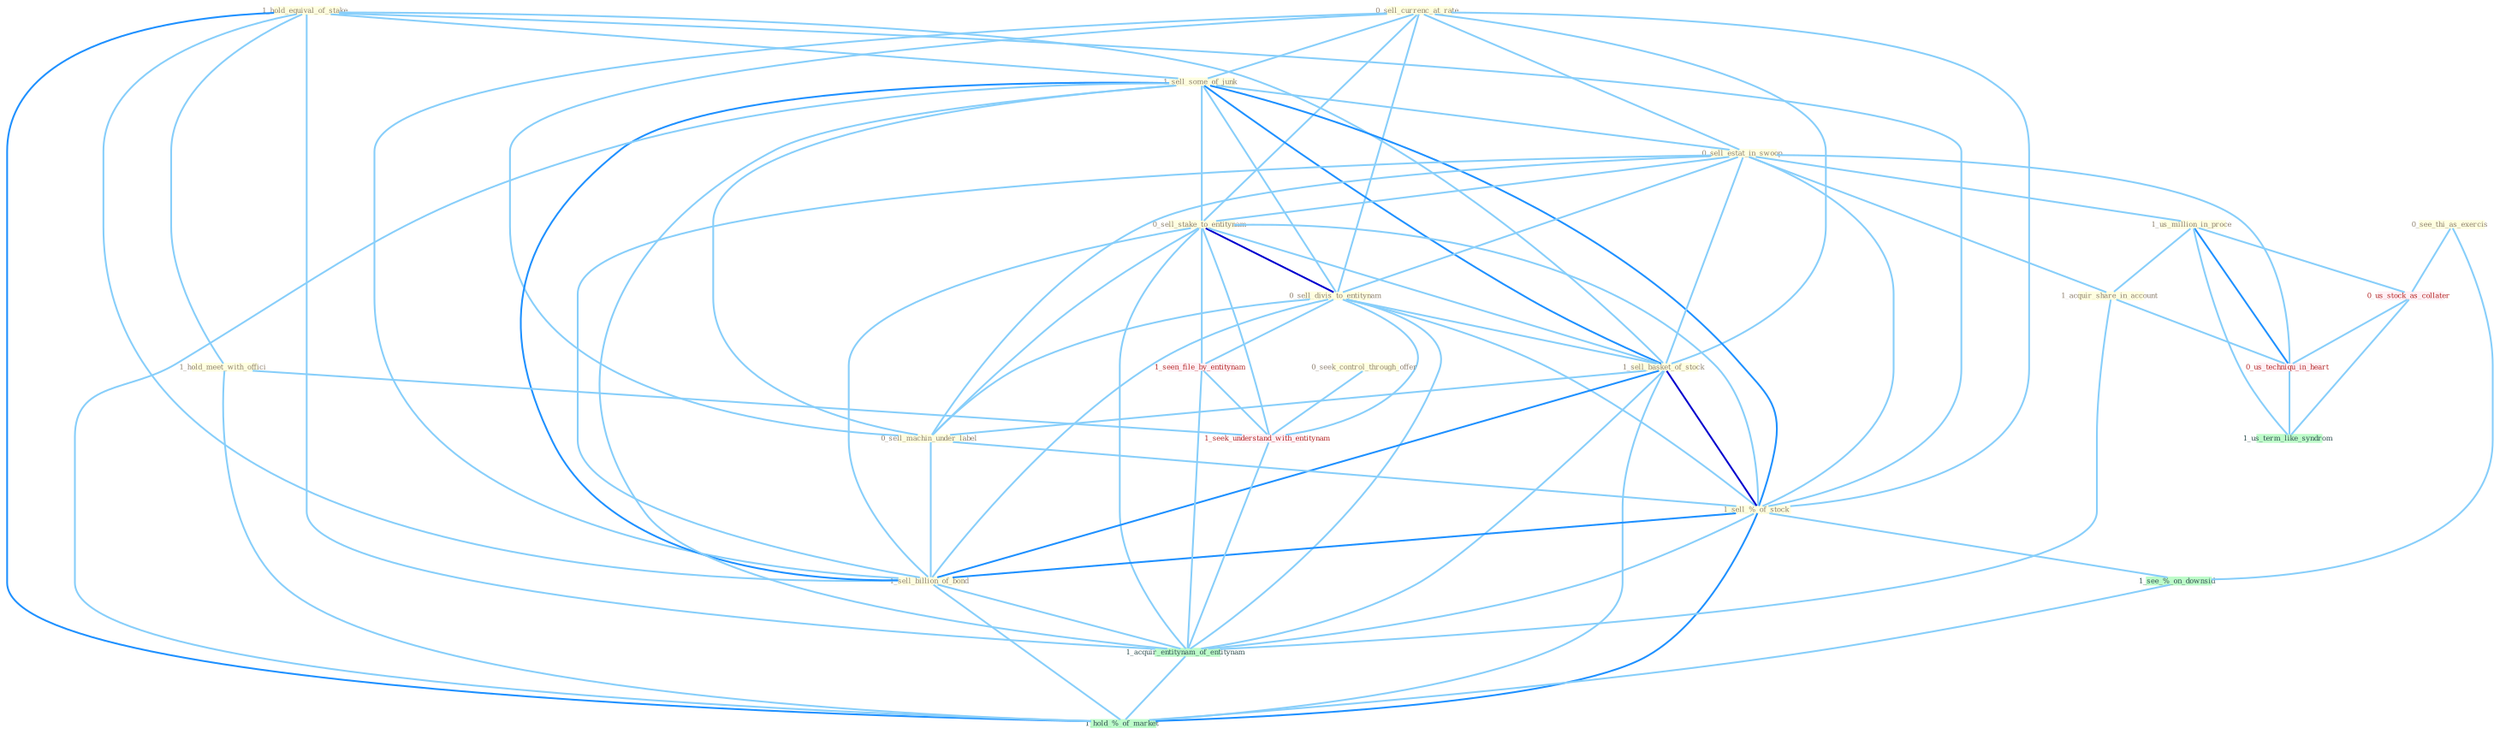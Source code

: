 Graph G{ 
    node
    [shape=polygon,style=filled,width=.5,height=.06,color="#BDFCC9",fixedsize=true,fontsize=4,
    fontcolor="#2f4f4f"];
    {node
    [color="#ffffe0", fontcolor="#8b7d6b"] "1_hold_equival_of_stake " "0_sell_currenc_at_rate " "1_sell_some_of_junk " "0_sell_estat_in_swoop " "0_sell_stake_to_entitynam " "0_sell_divis_to_entitynam " "1_sell_basket_of_stock " "0_sell_machin_under_label " "1_us_million_in_proce " "1_sell_%_of_stock " "1_acquir_share_in_account " "0_see_thi_as_exercis " "1_sell_billion_of_bond " "1_hold_meet_with_offici " "0_seek_control_through_offer "}
{node [color="#fff0f5", fontcolor="#b22222"] "1_seen_file_by_entitynam " "0_us_stock_as_collater " "1_seek_understand_with_entitynam " "0_us_techniqu_in_heart "}
edge [color="#B0E2FF"];

	"1_hold_equival_of_stake " -- "1_sell_some_of_junk " [w="1", color="#87cefa" ];
	"1_hold_equival_of_stake " -- "1_sell_basket_of_stock " [w="1", color="#87cefa" ];
	"1_hold_equival_of_stake " -- "1_sell_%_of_stock " [w="1", color="#87cefa" ];
	"1_hold_equival_of_stake " -- "1_sell_billion_of_bond " [w="1", color="#87cefa" ];
	"1_hold_equival_of_stake " -- "1_hold_meet_with_offici " [w="1", color="#87cefa" ];
	"1_hold_equival_of_stake " -- "1_acquir_entitynam_of_entitynam " [w="1", color="#87cefa" ];
	"1_hold_equival_of_stake " -- "1_hold_%_of_market " [w="2", color="#1e90ff" , len=0.8];
	"0_sell_currenc_at_rate " -- "1_sell_some_of_junk " [w="1", color="#87cefa" ];
	"0_sell_currenc_at_rate " -- "0_sell_estat_in_swoop " [w="1", color="#87cefa" ];
	"0_sell_currenc_at_rate " -- "0_sell_stake_to_entitynam " [w="1", color="#87cefa" ];
	"0_sell_currenc_at_rate " -- "0_sell_divis_to_entitynam " [w="1", color="#87cefa" ];
	"0_sell_currenc_at_rate " -- "1_sell_basket_of_stock " [w="1", color="#87cefa" ];
	"0_sell_currenc_at_rate " -- "0_sell_machin_under_label " [w="1", color="#87cefa" ];
	"0_sell_currenc_at_rate " -- "1_sell_%_of_stock " [w="1", color="#87cefa" ];
	"0_sell_currenc_at_rate " -- "1_sell_billion_of_bond " [w="1", color="#87cefa" ];
	"1_sell_some_of_junk " -- "0_sell_estat_in_swoop " [w="1", color="#87cefa" ];
	"1_sell_some_of_junk " -- "0_sell_stake_to_entitynam " [w="1", color="#87cefa" ];
	"1_sell_some_of_junk " -- "0_sell_divis_to_entitynam " [w="1", color="#87cefa" ];
	"1_sell_some_of_junk " -- "1_sell_basket_of_stock " [w="2", color="#1e90ff" , len=0.8];
	"1_sell_some_of_junk " -- "0_sell_machin_under_label " [w="1", color="#87cefa" ];
	"1_sell_some_of_junk " -- "1_sell_%_of_stock " [w="2", color="#1e90ff" , len=0.8];
	"1_sell_some_of_junk " -- "1_sell_billion_of_bond " [w="2", color="#1e90ff" , len=0.8];
	"1_sell_some_of_junk " -- "1_acquir_entitynam_of_entitynam " [w="1", color="#87cefa" ];
	"1_sell_some_of_junk " -- "1_hold_%_of_market " [w="1", color="#87cefa" ];
	"0_sell_estat_in_swoop " -- "0_sell_stake_to_entitynam " [w="1", color="#87cefa" ];
	"0_sell_estat_in_swoop " -- "0_sell_divis_to_entitynam " [w="1", color="#87cefa" ];
	"0_sell_estat_in_swoop " -- "1_sell_basket_of_stock " [w="1", color="#87cefa" ];
	"0_sell_estat_in_swoop " -- "0_sell_machin_under_label " [w="1", color="#87cefa" ];
	"0_sell_estat_in_swoop " -- "1_us_million_in_proce " [w="1", color="#87cefa" ];
	"0_sell_estat_in_swoop " -- "1_sell_%_of_stock " [w="1", color="#87cefa" ];
	"0_sell_estat_in_swoop " -- "1_acquir_share_in_account " [w="1", color="#87cefa" ];
	"0_sell_estat_in_swoop " -- "1_sell_billion_of_bond " [w="1", color="#87cefa" ];
	"0_sell_estat_in_swoop " -- "0_us_techniqu_in_heart " [w="1", color="#87cefa" ];
	"0_sell_stake_to_entitynam " -- "0_sell_divis_to_entitynam " [w="3", color="#0000cd" , len=0.6];
	"0_sell_stake_to_entitynam " -- "1_sell_basket_of_stock " [w="1", color="#87cefa" ];
	"0_sell_stake_to_entitynam " -- "0_sell_machin_under_label " [w="1", color="#87cefa" ];
	"0_sell_stake_to_entitynam " -- "1_sell_%_of_stock " [w="1", color="#87cefa" ];
	"0_sell_stake_to_entitynam " -- "1_sell_billion_of_bond " [w="1", color="#87cefa" ];
	"0_sell_stake_to_entitynam " -- "1_seen_file_by_entitynam " [w="1", color="#87cefa" ];
	"0_sell_stake_to_entitynam " -- "1_seek_understand_with_entitynam " [w="1", color="#87cefa" ];
	"0_sell_stake_to_entitynam " -- "1_acquir_entitynam_of_entitynam " [w="1", color="#87cefa" ];
	"0_sell_divis_to_entitynam " -- "1_sell_basket_of_stock " [w="1", color="#87cefa" ];
	"0_sell_divis_to_entitynam " -- "0_sell_machin_under_label " [w="1", color="#87cefa" ];
	"0_sell_divis_to_entitynam " -- "1_sell_%_of_stock " [w="1", color="#87cefa" ];
	"0_sell_divis_to_entitynam " -- "1_sell_billion_of_bond " [w="1", color="#87cefa" ];
	"0_sell_divis_to_entitynam " -- "1_seen_file_by_entitynam " [w="1", color="#87cefa" ];
	"0_sell_divis_to_entitynam " -- "1_seek_understand_with_entitynam " [w="1", color="#87cefa" ];
	"0_sell_divis_to_entitynam " -- "1_acquir_entitynam_of_entitynam " [w="1", color="#87cefa" ];
	"1_sell_basket_of_stock " -- "0_sell_machin_under_label " [w="1", color="#87cefa" ];
	"1_sell_basket_of_stock " -- "1_sell_%_of_stock " [w="3", color="#0000cd" , len=0.6];
	"1_sell_basket_of_stock " -- "1_sell_billion_of_bond " [w="2", color="#1e90ff" , len=0.8];
	"1_sell_basket_of_stock " -- "1_acquir_entitynam_of_entitynam " [w="1", color="#87cefa" ];
	"1_sell_basket_of_stock " -- "1_hold_%_of_market " [w="1", color="#87cefa" ];
	"0_sell_machin_under_label " -- "1_sell_%_of_stock " [w="1", color="#87cefa" ];
	"0_sell_machin_under_label " -- "1_sell_billion_of_bond " [w="1", color="#87cefa" ];
	"1_us_million_in_proce " -- "1_acquir_share_in_account " [w="1", color="#87cefa" ];
	"1_us_million_in_proce " -- "0_us_stock_as_collater " [w="1", color="#87cefa" ];
	"1_us_million_in_proce " -- "0_us_techniqu_in_heart " [w="2", color="#1e90ff" , len=0.8];
	"1_us_million_in_proce " -- "1_us_term_like_syndrom " [w="1", color="#87cefa" ];
	"1_sell_%_of_stock " -- "1_sell_billion_of_bond " [w="2", color="#1e90ff" , len=0.8];
	"1_sell_%_of_stock " -- "1_acquir_entitynam_of_entitynam " [w="1", color="#87cefa" ];
	"1_sell_%_of_stock " -- "1_see_%_on_downsid " [w="1", color="#87cefa" ];
	"1_sell_%_of_stock " -- "1_hold_%_of_market " [w="2", color="#1e90ff" , len=0.8];
	"1_acquir_share_in_account " -- "1_acquir_entitynam_of_entitynam " [w="1", color="#87cefa" ];
	"1_acquir_share_in_account " -- "0_us_techniqu_in_heart " [w="1", color="#87cefa" ];
	"0_see_thi_as_exercis " -- "0_us_stock_as_collater " [w="1", color="#87cefa" ];
	"0_see_thi_as_exercis " -- "1_see_%_on_downsid " [w="1", color="#87cefa" ];
	"1_sell_billion_of_bond " -- "1_acquir_entitynam_of_entitynam " [w="1", color="#87cefa" ];
	"1_sell_billion_of_bond " -- "1_hold_%_of_market " [w="1", color="#87cefa" ];
	"1_hold_meet_with_offici " -- "1_seek_understand_with_entitynam " [w="1", color="#87cefa" ];
	"1_hold_meet_with_offici " -- "1_hold_%_of_market " [w="1", color="#87cefa" ];
	"0_seek_control_through_offer " -- "1_seek_understand_with_entitynam " [w="1", color="#87cefa" ];
	"1_seen_file_by_entitynam " -- "1_seek_understand_with_entitynam " [w="1", color="#87cefa" ];
	"1_seen_file_by_entitynam " -- "1_acquir_entitynam_of_entitynam " [w="1", color="#87cefa" ];
	"0_us_stock_as_collater " -- "0_us_techniqu_in_heart " [w="1", color="#87cefa" ];
	"0_us_stock_as_collater " -- "1_us_term_like_syndrom " [w="1", color="#87cefa" ];
	"1_seek_understand_with_entitynam " -- "1_acquir_entitynam_of_entitynam " [w="1", color="#87cefa" ];
	"1_acquir_entitynam_of_entitynam " -- "1_hold_%_of_market " [w="1", color="#87cefa" ];
	"0_us_techniqu_in_heart " -- "1_us_term_like_syndrom " [w="1", color="#87cefa" ];
	"1_see_%_on_downsid " -- "1_hold_%_of_market " [w="1", color="#87cefa" ];
}